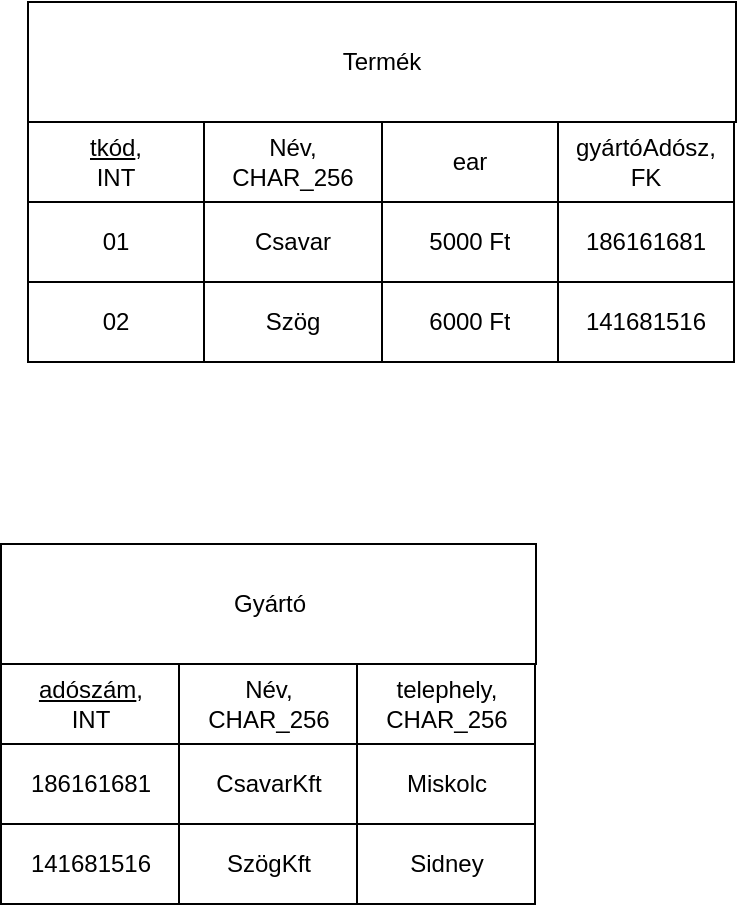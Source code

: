 <mxfile version="24.7.17">
  <diagram name="1 oldal" id="5mIDBelwMjHbNtBC93Nw">
    <mxGraphModel dx="1112" dy="1227" grid="0" gridSize="10" guides="1" tooltips="1" connect="1" arrows="1" fold="1" page="0" pageScale="1" pageWidth="827" pageHeight="1169" math="0" shadow="0">
      <root>
        <mxCell id="0" />
        <mxCell id="1" parent="0" />
        <mxCell id="uq1ruXwTs2x_ykFzgyyF-1" value="" style="shape=table;startSize=0;container=1;collapsible=0;childLayout=tableLayout;" parent="1" vertex="1">
          <mxGeometry x="11" y="28" width="353" height="120" as="geometry" />
        </mxCell>
        <mxCell id="uq1ruXwTs2x_ykFzgyyF-2" value="" style="shape=tableRow;horizontal=0;startSize=0;swimlaneHead=0;swimlaneBody=0;strokeColor=inherit;top=0;left=0;bottom=0;right=0;collapsible=0;dropTarget=0;fillColor=none;points=[[0,0.5],[1,0.5]];portConstraint=eastwest;" parent="uq1ruXwTs2x_ykFzgyyF-1" vertex="1">
          <mxGeometry width="353" height="40" as="geometry" />
        </mxCell>
        <mxCell id="uq1ruXwTs2x_ykFzgyyF-3" value="&lt;u&gt;tkód&lt;/u&gt;,&lt;div&gt;INT&lt;/div&gt;" style="shape=partialRectangle;html=1;whiteSpace=wrap;connectable=0;strokeColor=inherit;overflow=hidden;fillColor=none;top=0;left=0;bottom=0;right=0;pointerEvents=1;" parent="uq1ruXwTs2x_ykFzgyyF-2" vertex="1">
          <mxGeometry width="88" height="40" as="geometry">
            <mxRectangle width="88" height="40" as="alternateBounds" />
          </mxGeometry>
        </mxCell>
        <mxCell id="uq1ruXwTs2x_ykFzgyyF-4" value="Név,&lt;div&gt;CHAR_256&lt;/div&gt;" style="shape=partialRectangle;html=1;whiteSpace=wrap;connectable=0;strokeColor=inherit;overflow=hidden;fillColor=none;top=0;left=0;bottom=0;right=0;pointerEvents=1;" parent="uq1ruXwTs2x_ykFzgyyF-2" vertex="1">
          <mxGeometry x="88" width="89" height="40" as="geometry">
            <mxRectangle width="89" height="40" as="alternateBounds" />
          </mxGeometry>
        </mxCell>
        <mxCell id="uq1ruXwTs2x_ykFzgyyF-5" value="ear" style="shape=partialRectangle;html=1;whiteSpace=wrap;connectable=0;strokeColor=inherit;overflow=hidden;fillColor=none;top=0;left=0;bottom=0;right=0;pointerEvents=1;" parent="uq1ruXwTs2x_ykFzgyyF-2" vertex="1">
          <mxGeometry x="177" width="88" height="40" as="geometry">
            <mxRectangle width="88" height="40" as="alternateBounds" />
          </mxGeometry>
        </mxCell>
        <mxCell id="uq1ruXwTs2x_ykFzgyyF-6" value="gyártóAdósz,&lt;div&gt;FK&lt;/div&gt;" style="shape=partialRectangle;html=1;whiteSpace=wrap;connectable=0;strokeColor=inherit;overflow=hidden;fillColor=none;top=0;left=0;bottom=0;right=0;pointerEvents=1;" parent="uq1ruXwTs2x_ykFzgyyF-2" vertex="1">
          <mxGeometry x="265" width="88" height="40" as="geometry">
            <mxRectangle width="88" height="40" as="alternateBounds" />
          </mxGeometry>
        </mxCell>
        <mxCell id="uq1ruXwTs2x_ykFzgyyF-7" value="" style="shape=tableRow;horizontal=0;startSize=0;swimlaneHead=0;swimlaneBody=0;strokeColor=inherit;top=0;left=0;bottom=0;right=0;collapsible=0;dropTarget=0;fillColor=none;points=[[0,0.5],[1,0.5]];portConstraint=eastwest;" parent="uq1ruXwTs2x_ykFzgyyF-1" vertex="1">
          <mxGeometry y="40" width="353" height="40" as="geometry" />
        </mxCell>
        <mxCell id="uq1ruXwTs2x_ykFzgyyF-8" value="01" style="shape=partialRectangle;html=1;whiteSpace=wrap;connectable=0;strokeColor=inherit;overflow=hidden;fillColor=none;top=0;left=0;bottom=0;right=0;pointerEvents=1;" parent="uq1ruXwTs2x_ykFzgyyF-7" vertex="1">
          <mxGeometry width="88" height="40" as="geometry">
            <mxRectangle width="88" height="40" as="alternateBounds" />
          </mxGeometry>
        </mxCell>
        <mxCell id="uq1ruXwTs2x_ykFzgyyF-9" value="Csavar" style="shape=partialRectangle;html=1;whiteSpace=wrap;connectable=0;strokeColor=inherit;overflow=hidden;fillColor=none;top=0;left=0;bottom=0;right=0;pointerEvents=1;" parent="uq1ruXwTs2x_ykFzgyyF-7" vertex="1">
          <mxGeometry x="88" width="89" height="40" as="geometry">
            <mxRectangle width="89" height="40" as="alternateBounds" />
          </mxGeometry>
        </mxCell>
        <mxCell id="uq1ruXwTs2x_ykFzgyyF-10" value="5000 Ft" style="shape=partialRectangle;html=1;whiteSpace=wrap;connectable=0;strokeColor=inherit;overflow=hidden;fillColor=none;top=0;left=0;bottom=0;right=0;pointerEvents=1;" parent="uq1ruXwTs2x_ykFzgyyF-7" vertex="1">
          <mxGeometry x="177" width="88" height="40" as="geometry">
            <mxRectangle width="88" height="40" as="alternateBounds" />
          </mxGeometry>
        </mxCell>
        <mxCell id="uq1ruXwTs2x_ykFzgyyF-11" value="186161681" style="shape=partialRectangle;html=1;whiteSpace=wrap;connectable=0;strokeColor=inherit;overflow=hidden;fillColor=none;top=0;left=0;bottom=0;right=0;pointerEvents=1;" parent="uq1ruXwTs2x_ykFzgyyF-7" vertex="1">
          <mxGeometry x="265" width="88" height="40" as="geometry">
            <mxRectangle width="88" height="40" as="alternateBounds" />
          </mxGeometry>
        </mxCell>
        <mxCell id="uq1ruXwTs2x_ykFzgyyF-12" value="" style="shape=tableRow;horizontal=0;startSize=0;swimlaneHead=0;swimlaneBody=0;strokeColor=inherit;top=0;left=0;bottom=0;right=0;collapsible=0;dropTarget=0;fillColor=none;points=[[0,0.5],[1,0.5]];portConstraint=eastwest;" parent="uq1ruXwTs2x_ykFzgyyF-1" vertex="1">
          <mxGeometry y="80" width="353" height="40" as="geometry" />
        </mxCell>
        <mxCell id="uq1ruXwTs2x_ykFzgyyF-13" value="02" style="shape=partialRectangle;html=1;whiteSpace=wrap;connectable=0;strokeColor=inherit;overflow=hidden;fillColor=none;top=0;left=0;bottom=0;right=0;pointerEvents=1;" parent="uq1ruXwTs2x_ykFzgyyF-12" vertex="1">
          <mxGeometry width="88" height="40" as="geometry">
            <mxRectangle width="88" height="40" as="alternateBounds" />
          </mxGeometry>
        </mxCell>
        <mxCell id="uq1ruXwTs2x_ykFzgyyF-14" value="Szög" style="shape=partialRectangle;html=1;whiteSpace=wrap;connectable=0;strokeColor=inherit;overflow=hidden;fillColor=none;top=0;left=0;bottom=0;right=0;pointerEvents=1;" parent="uq1ruXwTs2x_ykFzgyyF-12" vertex="1">
          <mxGeometry x="88" width="89" height="40" as="geometry">
            <mxRectangle width="89" height="40" as="alternateBounds" />
          </mxGeometry>
        </mxCell>
        <mxCell id="uq1ruXwTs2x_ykFzgyyF-15" value="6000 Ft" style="shape=partialRectangle;html=1;whiteSpace=wrap;connectable=0;strokeColor=inherit;overflow=hidden;fillColor=none;top=0;left=0;bottom=0;right=0;pointerEvents=1;" parent="uq1ruXwTs2x_ykFzgyyF-12" vertex="1">
          <mxGeometry x="177" width="88" height="40" as="geometry">
            <mxRectangle width="88" height="40" as="alternateBounds" />
          </mxGeometry>
        </mxCell>
        <mxCell id="uq1ruXwTs2x_ykFzgyyF-16" value="141681516" style="shape=partialRectangle;html=1;whiteSpace=wrap;connectable=0;strokeColor=inherit;overflow=hidden;fillColor=none;top=0;left=0;bottom=0;right=0;pointerEvents=1;" parent="uq1ruXwTs2x_ykFzgyyF-12" vertex="1">
          <mxGeometry x="265" width="88" height="40" as="geometry">
            <mxRectangle width="88" height="40" as="alternateBounds" />
          </mxGeometry>
        </mxCell>
        <mxCell id="uq1ruXwTs2x_ykFzgyyF-17" value="" style="shape=table;startSize=0;container=1;collapsible=0;childLayout=tableLayout;" parent="1" vertex="1">
          <mxGeometry x="-2.5" y="299" width="267" height="120" as="geometry" />
        </mxCell>
        <mxCell id="uq1ruXwTs2x_ykFzgyyF-18" value="" style="shape=tableRow;horizontal=0;startSize=0;swimlaneHead=0;swimlaneBody=0;strokeColor=inherit;top=0;left=0;bottom=0;right=0;collapsible=0;dropTarget=0;fillColor=none;points=[[0,0.5],[1,0.5]];portConstraint=eastwest;" parent="uq1ruXwTs2x_ykFzgyyF-17" vertex="1">
          <mxGeometry width="267" height="40" as="geometry" />
        </mxCell>
        <mxCell id="uq1ruXwTs2x_ykFzgyyF-19" value="&lt;u&gt;adószám&lt;/u&gt;,&lt;div&gt;INT&lt;/div&gt;" style="shape=partialRectangle;html=1;whiteSpace=wrap;connectable=0;strokeColor=inherit;overflow=hidden;fillColor=none;top=0;left=0;bottom=0;right=0;pointerEvents=1;" parent="uq1ruXwTs2x_ykFzgyyF-18" vertex="1">
          <mxGeometry width="89" height="40" as="geometry">
            <mxRectangle width="89" height="40" as="alternateBounds" />
          </mxGeometry>
        </mxCell>
        <mxCell id="uq1ruXwTs2x_ykFzgyyF-20" value="Név,&lt;div&gt;CHAR_256&lt;/div&gt;" style="shape=partialRectangle;html=1;whiteSpace=wrap;connectable=0;strokeColor=inherit;overflow=hidden;fillColor=none;top=0;left=0;bottom=0;right=0;pointerEvents=1;" parent="uq1ruXwTs2x_ykFzgyyF-18" vertex="1">
          <mxGeometry x="89" width="89" height="40" as="geometry">
            <mxRectangle width="89" height="40" as="alternateBounds" />
          </mxGeometry>
        </mxCell>
        <mxCell id="uq1ruXwTs2x_ykFzgyyF-21" value="telephely,&lt;div&gt;CHAR_256&lt;/div&gt;" style="shape=partialRectangle;html=1;whiteSpace=wrap;connectable=0;strokeColor=inherit;overflow=hidden;fillColor=none;top=0;left=0;bottom=0;right=0;pointerEvents=1;" parent="uq1ruXwTs2x_ykFzgyyF-18" vertex="1">
          <mxGeometry x="178" width="89" height="40" as="geometry">
            <mxRectangle width="89" height="40" as="alternateBounds" />
          </mxGeometry>
        </mxCell>
        <mxCell id="uq1ruXwTs2x_ykFzgyyF-22" value="" style="shape=tableRow;horizontal=0;startSize=0;swimlaneHead=0;swimlaneBody=0;strokeColor=inherit;top=0;left=0;bottom=0;right=0;collapsible=0;dropTarget=0;fillColor=none;points=[[0,0.5],[1,0.5]];portConstraint=eastwest;" parent="uq1ruXwTs2x_ykFzgyyF-17" vertex="1">
          <mxGeometry y="40" width="267" height="40" as="geometry" />
        </mxCell>
        <mxCell id="uq1ruXwTs2x_ykFzgyyF-23" value="186161681" style="shape=partialRectangle;html=1;whiteSpace=wrap;connectable=0;strokeColor=inherit;overflow=hidden;fillColor=none;top=0;left=0;bottom=0;right=0;pointerEvents=1;" parent="uq1ruXwTs2x_ykFzgyyF-22" vertex="1">
          <mxGeometry width="89" height="40" as="geometry">
            <mxRectangle width="89" height="40" as="alternateBounds" />
          </mxGeometry>
        </mxCell>
        <mxCell id="uq1ruXwTs2x_ykFzgyyF-24" value="CsavarKft" style="shape=partialRectangle;html=1;whiteSpace=wrap;connectable=0;strokeColor=inherit;overflow=hidden;fillColor=none;top=0;left=0;bottom=0;right=0;pointerEvents=1;" parent="uq1ruXwTs2x_ykFzgyyF-22" vertex="1">
          <mxGeometry x="89" width="89" height="40" as="geometry">
            <mxRectangle width="89" height="40" as="alternateBounds" />
          </mxGeometry>
        </mxCell>
        <mxCell id="uq1ruXwTs2x_ykFzgyyF-25" value="Miskolc" style="shape=partialRectangle;html=1;whiteSpace=wrap;connectable=0;strokeColor=inherit;overflow=hidden;fillColor=none;top=0;left=0;bottom=0;right=0;pointerEvents=1;" parent="uq1ruXwTs2x_ykFzgyyF-22" vertex="1">
          <mxGeometry x="178" width="89" height="40" as="geometry">
            <mxRectangle width="89" height="40" as="alternateBounds" />
          </mxGeometry>
        </mxCell>
        <mxCell id="uq1ruXwTs2x_ykFzgyyF-26" value="" style="shape=tableRow;horizontal=0;startSize=0;swimlaneHead=0;swimlaneBody=0;strokeColor=inherit;top=0;left=0;bottom=0;right=0;collapsible=0;dropTarget=0;fillColor=none;points=[[0,0.5],[1,0.5]];portConstraint=eastwest;" parent="uq1ruXwTs2x_ykFzgyyF-17" vertex="1">
          <mxGeometry y="80" width="267" height="40" as="geometry" />
        </mxCell>
        <mxCell id="uq1ruXwTs2x_ykFzgyyF-27" value="141681516" style="shape=partialRectangle;html=1;whiteSpace=wrap;connectable=0;strokeColor=inherit;overflow=hidden;fillColor=none;top=0;left=0;bottom=0;right=0;pointerEvents=1;" parent="uq1ruXwTs2x_ykFzgyyF-26" vertex="1">
          <mxGeometry width="89" height="40" as="geometry">
            <mxRectangle width="89" height="40" as="alternateBounds" />
          </mxGeometry>
        </mxCell>
        <mxCell id="uq1ruXwTs2x_ykFzgyyF-28" value="SzögKft" style="shape=partialRectangle;html=1;whiteSpace=wrap;connectable=0;strokeColor=inherit;overflow=hidden;fillColor=none;top=0;left=0;bottom=0;right=0;pointerEvents=1;" parent="uq1ruXwTs2x_ykFzgyyF-26" vertex="1">
          <mxGeometry x="89" width="89" height="40" as="geometry">
            <mxRectangle width="89" height="40" as="alternateBounds" />
          </mxGeometry>
        </mxCell>
        <mxCell id="uq1ruXwTs2x_ykFzgyyF-29" value="Sidney" style="shape=partialRectangle;html=1;whiteSpace=wrap;connectable=0;strokeColor=inherit;overflow=hidden;fillColor=none;top=0;left=0;bottom=0;right=0;pointerEvents=1;" parent="uq1ruXwTs2x_ykFzgyyF-26" vertex="1">
          <mxGeometry x="178" width="89" height="40" as="geometry">
            <mxRectangle width="89" height="40" as="alternateBounds" />
          </mxGeometry>
        </mxCell>
        <mxCell id="IgcJSZIol6btlX6OtLye-1" value="Termék" style="rounded=0;whiteSpace=wrap;html=1;" vertex="1" parent="1">
          <mxGeometry x="11" y="-32" width="354" height="60" as="geometry" />
        </mxCell>
        <mxCell id="IgcJSZIol6btlX6OtLye-2" value="Gyártó" style="rounded=0;whiteSpace=wrap;html=1;" vertex="1" parent="1">
          <mxGeometry x="-2.5" y="239" width="267.5" height="60" as="geometry" />
        </mxCell>
      </root>
    </mxGraphModel>
  </diagram>
</mxfile>
